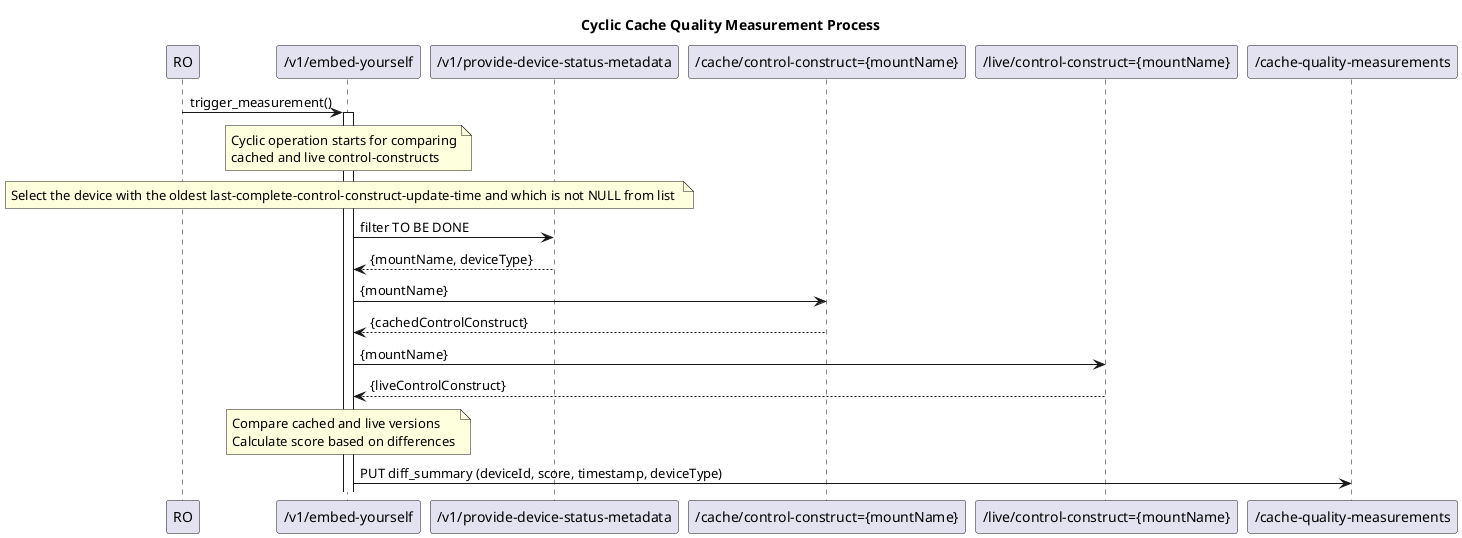 @startuml 01x_CyclicCacheQualityMeasurement
skinparam responseMessageBelowArrow true

title Cyclic Cache Quality Measurement Process

participant RO as ro
participant "/v1/embed-yourself" as mwdi
participant "/v1/provide-device-status-metadata" as metadata
participant "/cache/control-construct={mountName}" as cache
participant "/live/control-construct={mountName}" as live
participant "/cache-quality-measurements" as store

ro -> mwdi : trigger_measurement()
activate mwdi

note over mwdi
Cyclic operation starts for comparing
cached and live control-constructs
end note

note over mwdi
Select the device with the oldest last-complete-control-construct-update-time and which is not NULL from list 
end note

mwdi -> metadata : filter TO BE DONE
metadata --> mwdi : {mountName, deviceType}

mwdi -> cache : {mountName}
cache --> mwdi : {cachedControlConstruct}


mwdi -> live : {mountName}
live --> mwdi :  {liveControlConstruct}

note over mwdi
Compare cached and live versions
Calculate score based on differences
end note

mwdi -> store : PUT diff_summary (deviceId, score, timestamp, deviceType)


@enduml